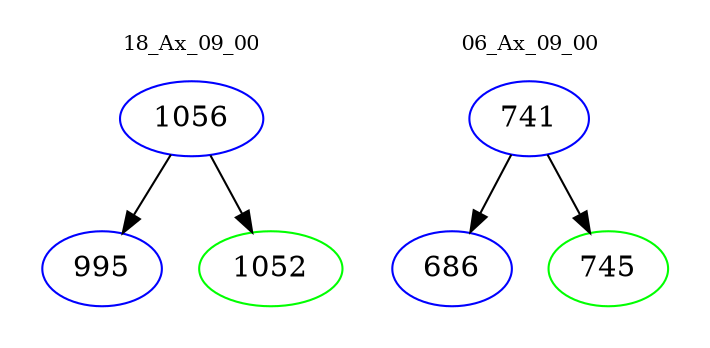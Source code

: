 digraph{
subgraph cluster_0 {
color = white
label = "18_Ax_09_00";
fontsize=10;
T0_1056 [label="1056", color="blue"]
T0_1056 -> T0_995 [color="black"]
T0_995 [label="995", color="blue"]
T0_1056 -> T0_1052 [color="black"]
T0_1052 [label="1052", color="green"]
}
subgraph cluster_1 {
color = white
label = "06_Ax_09_00";
fontsize=10;
T1_741 [label="741", color="blue"]
T1_741 -> T1_686 [color="black"]
T1_686 [label="686", color="blue"]
T1_741 -> T1_745 [color="black"]
T1_745 [label="745", color="green"]
}
}
